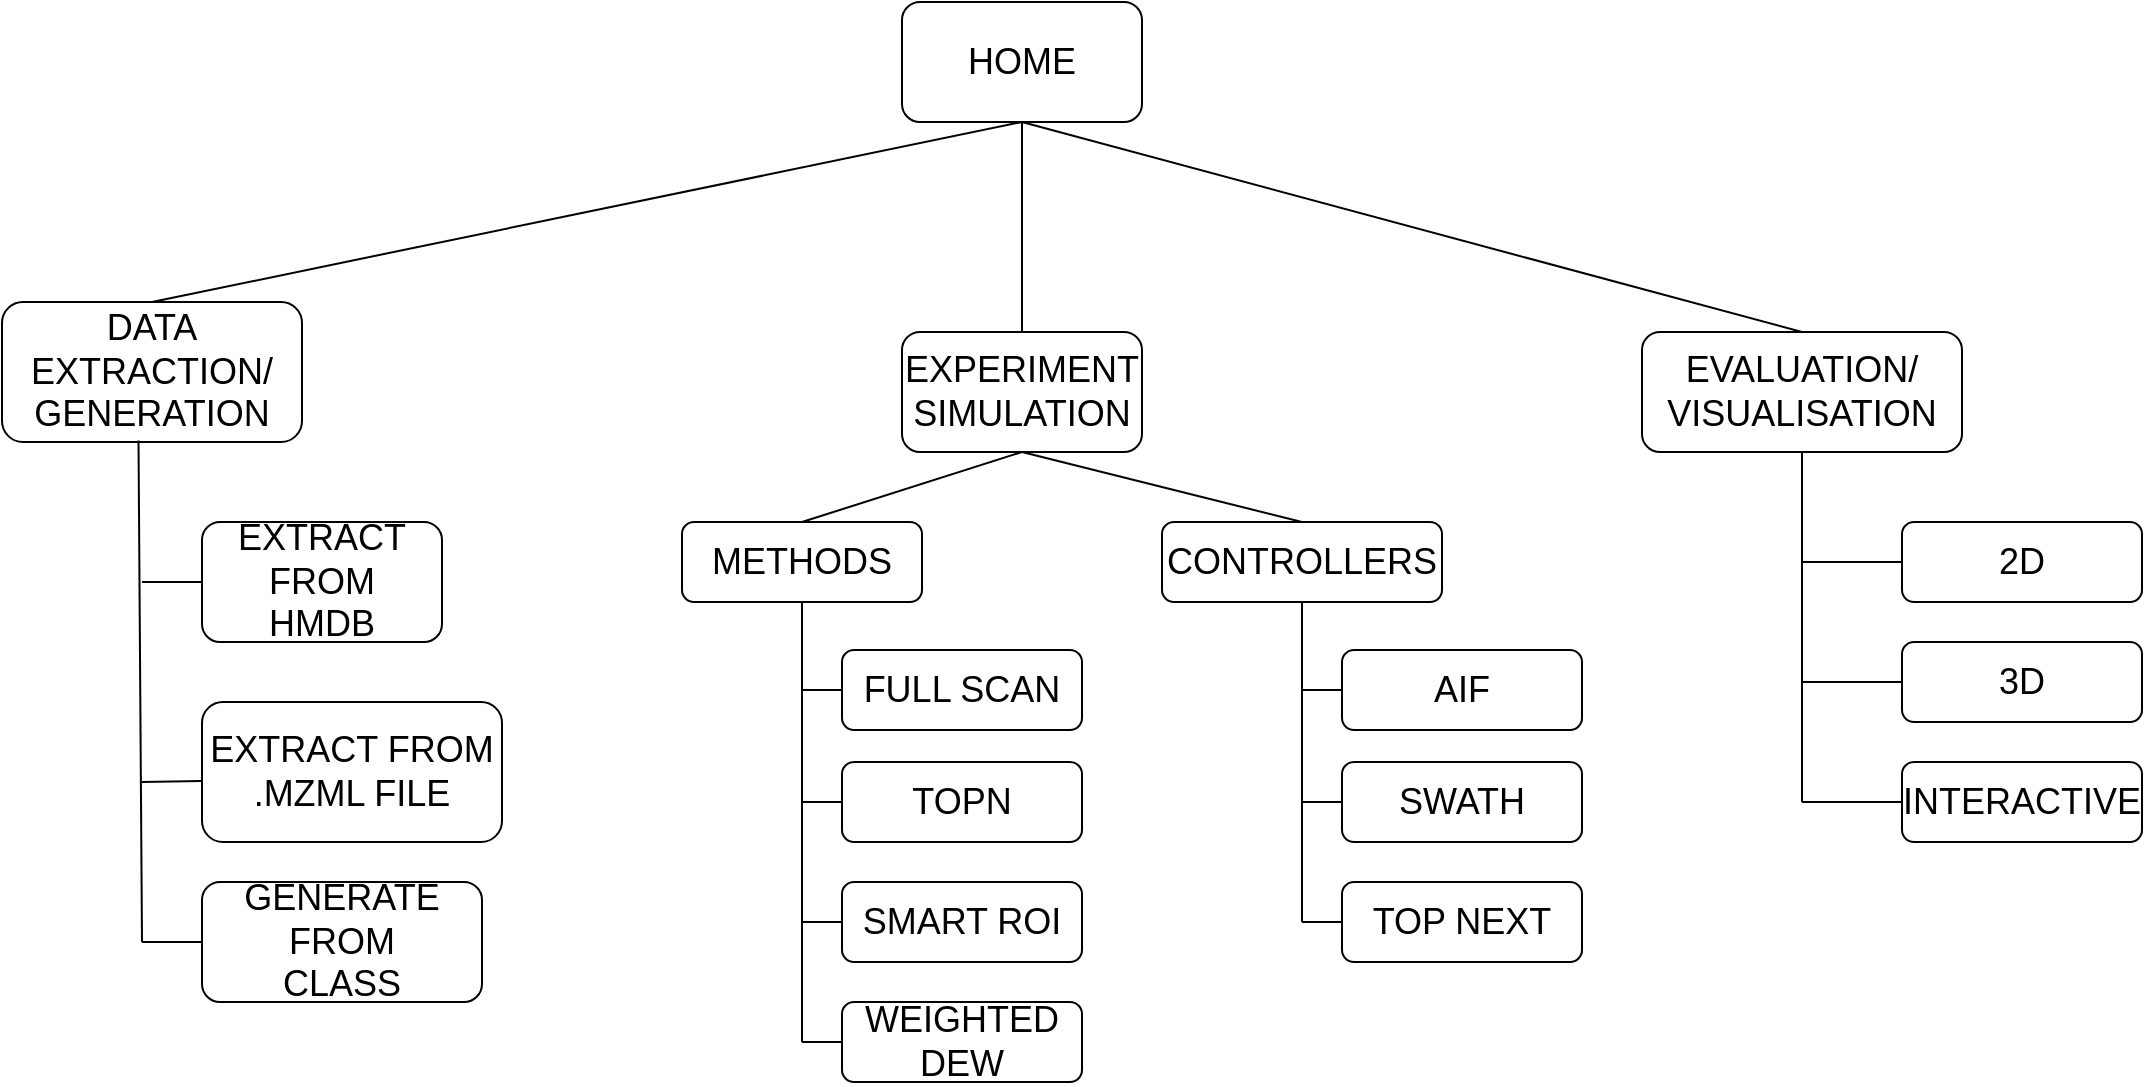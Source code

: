 <mxfile version="20.8.16" type="device"><diagram name="Page-1" id="12Q-MvpSqkBCTu-OSTny"><mxGraphModel dx="271" dy="166" grid="1" gridSize="10" guides="1" tooltips="1" connect="1" arrows="1" fold="1" page="1" pageScale="1" pageWidth="1169" pageHeight="827" math="0" shadow="0"><root><mxCell id="0"/><mxCell id="1" parent="0"/><mxCell id="dC7dIW-e-x338MTsO_4D-1" value="HOME" style="rounded=1;whiteSpace=wrap;html=1;fontSize=18;" vertex="1" parent="1"><mxGeometry x="500" y="50" width="120" height="60" as="geometry"/></mxCell><mxCell id="dC7dIW-e-x338MTsO_4D-2" value="EXPERIMENT&lt;br&gt;SIMULATION" style="rounded=1;whiteSpace=wrap;html=1;fontSize=18;" vertex="1" parent="1"><mxGeometry x="500" y="215" width="120" height="60" as="geometry"/></mxCell><mxCell id="dC7dIW-e-x338MTsO_4D-3" value="EVALUATION/&lt;br&gt;VISUALISATION" style="rounded=1;whiteSpace=wrap;html=1;fontSize=18;" vertex="1" parent="1"><mxGeometry x="870" y="215" width="160" height="60" as="geometry"/></mxCell><mxCell id="dC7dIW-e-x338MTsO_4D-4" value="DATA EXTRACTION/&lt;br&gt;GENERATION" style="rounded=1;whiteSpace=wrap;html=1;fontSize=18;" vertex="1" parent="1"><mxGeometry x="50" y="200" width="150" height="70" as="geometry"/></mxCell><mxCell id="dC7dIW-e-x338MTsO_4D-5" value="" style="endArrow=none;html=1;rounded=0;fontSize=18;entryX=0.5;entryY=1;entryDx=0;entryDy=0;exitX=0.5;exitY=0;exitDx=0;exitDy=0;" edge="1" parent="1" source="dC7dIW-e-x338MTsO_4D-2" target="dC7dIW-e-x338MTsO_4D-1"><mxGeometry width="50" height="50" relative="1" as="geometry"><mxPoint x="450" y="280" as="sourcePoint"/><mxPoint x="500" y="230" as="targetPoint"/></mxGeometry></mxCell><mxCell id="dC7dIW-e-x338MTsO_4D-6" value="" style="endArrow=none;html=1;rounded=0;fontSize=18;entryX=0.5;entryY=1;entryDx=0;entryDy=0;exitX=0.5;exitY=0;exitDx=0;exitDy=0;" edge="1" parent="1" source="dC7dIW-e-x338MTsO_4D-4" target="dC7dIW-e-x338MTsO_4D-1"><mxGeometry width="50" height="50" relative="1" as="geometry"><mxPoint x="450" y="280" as="sourcePoint"/><mxPoint x="500" y="230" as="targetPoint"/></mxGeometry></mxCell><mxCell id="dC7dIW-e-x338MTsO_4D-7" value="" style="endArrow=none;html=1;rounded=0;fontSize=18;entryX=0.5;entryY=1;entryDx=0;entryDy=0;exitX=0.5;exitY=0;exitDx=0;exitDy=0;" edge="1" parent="1" source="dC7dIW-e-x338MTsO_4D-3" target="dC7dIW-e-x338MTsO_4D-1"><mxGeometry width="50" height="50" relative="1" as="geometry"><mxPoint x="450" y="280" as="sourcePoint"/><mxPoint x="500" y="230" as="targetPoint"/></mxGeometry></mxCell><mxCell id="dC7dIW-e-x338MTsO_4D-8" value="GENERATE&lt;br&gt;FROM&lt;br&gt;CLASS" style="rounded=1;whiteSpace=wrap;html=1;fontSize=18;" vertex="1" parent="1"><mxGeometry x="150" y="490" width="140" height="60" as="geometry"/></mxCell><mxCell id="dC7dIW-e-x338MTsO_4D-9" value="EXTRACT FROM&lt;br&gt;.MZML FILE" style="rounded=1;whiteSpace=wrap;html=1;fontSize=18;" vertex="1" parent="1"><mxGeometry x="150" y="400" width="150" height="70" as="geometry"/></mxCell><mxCell id="dC7dIW-e-x338MTsO_4D-10" value="EXTRACT FROM&lt;br&gt;HMDB" style="rounded=1;whiteSpace=wrap;html=1;fontSize=18;" vertex="1" parent="1"><mxGeometry x="150" y="310" width="120" height="60" as="geometry"/></mxCell><mxCell id="dC7dIW-e-x338MTsO_4D-11" value="" style="endArrow=none;html=1;rounded=0;fontSize=18;entryX=0.455;entryY=0.99;entryDx=0;entryDy=0;entryPerimeter=0;" edge="1" parent="1" target="dC7dIW-e-x338MTsO_4D-4"><mxGeometry width="50" height="50" relative="1" as="geometry"><mxPoint x="120" y="520" as="sourcePoint"/><mxPoint x="530" y="440" as="targetPoint"/></mxGeometry></mxCell><mxCell id="dC7dIW-e-x338MTsO_4D-12" value="" style="endArrow=none;html=1;rounded=0;fontSize=18;entryX=0;entryY=0.5;entryDx=0;entryDy=0;" edge="1" parent="1" target="dC7dIW-e-x338MTsO_4D-8"><mxGeometry width="50" height="50" relative="1" as="geometry"><mxPoint x="120" y="520" as="sourcePoint"/><mxPoint x="530" y="440" as="targetPoint"/></mxGeometry></mxCell><mxCell id="dC7dIW-e-x338MTsO_4D-17" value="" style="endArrow=none;html=1;rounded=0;fontSize=18;exitX=0;exitY=0.5;exitDx=0;exitDy=0;" edge="1" parent="1" source="dC7dIW-e-x338MTsO_4D-10"><mxGeometry width="50" height="50" relative="1" as="geometry"><mxPoint x="230" y="430" as="sourcePoint"/><mxPoint x="120" y="340" as="targetPoint"/></mxGeometry></mxCell><mxCell id="dC7dIW-e-x338MTsO_4D-18" value="" style="endArrow=none;html=1;rounded=0;fontSize=18;exitX=-0.002;exitY=0.564;exitDx=0;exitDy=0;exitPerimeter=0;" edge="1" parent="1" source="dC7dIW-e-x338MTsO_4D-9"><mxGeometry width="50" height="50" relative="1" as="geometry"><mxPoint x="230" y="430" as="sourcePoint"/><mxPoint x="120" y="440" as="targetPoint"/></mxGeometry></mxCell><mxCell id="dC7dIW-e-x338MTsO_4D-21" value="METHODS" style="rounded=1;whiteSpace=wrap;html=1;fontSize=18;" vertex="1" parent="1"><mxGeometry x="390" y="310" width="120" height="40" as="geometry"/></mxCell><mxCell id="dC7dIW-e-x338MTsO_4D-22" value="CONTROLLERS" style="rounded=1;whiteSpace=wrap;html=1;fontSize=18;" vertex="1" parent="1"><mxGeometry x="630" y="310" width="140" height="40" as="geometry"/></mxCell><mxCell id="dC7dIW-e-x338MTsO_4D-23" value="" style="endArrow=none;html=1;rounded=0;fontSize=18;entryX=0.5;entryY=1;entryDx=0;entryDy=0;exitX=0.5;exitY=0;exitDx=0;exitDy=0;" edge="1" parent="1" source="dC7dIW-e-x338MTsO_4D-21" target="dC7dIW-e-x338MTsO_4D-2"><mxGeometry width="50" height="50" relative="1" as="geometry"><mxPoint x="490" y="390" as="sourcePoint"/><mxPoint x="540" y="340" as="targetPoint"/></mxGeometry></mxCell><mxCell id="dC7dIW-e-x338MTsO_4D-24" value="" style="endArrow=none;html=1;rounded=0;fontSize=18;entryX=0.5;entryY=1;entryDx=0;entryDy=0;exitX=0.5;exitY=0;exitDx=0;exitDy=0;" edge="1" parent="1" source="dC7dIW-e-x338MTsO_4D-22" target="dC7dIW-e-x338MTsO_4D-2"><mxGeometry width="50" height="50" relative="1" as="geometry"><mxPoint x="490" y="390" as="sourcePoint"/><mxPoint x="540" y="340" as="targetPoint"/></mxGeometry></mxCell><mxCell id="dC7dIW-e-x338MTsO_4D-25" value="" style="endArrow=none;html=1;rounded=0;fontSize=18;entryX=0.5;entryY=1;entryDx=0;entryDy=0;" edge="1" parent="1" target="dC7dIW-e-x338MTsO_4D-21"><mxGeometry width="50" height="50" relative="1" as="geometry"><mxPoint x="450" y="570" as="sourcePoint"/><mxPoint x="540" y="460" as="targetPoint"/></mxGeometry></mxCell><mxCell id="dC7dIW-e-x338MTsO_4D-27" value="FULL SCAN" style="rounded=1;whiteSpace=wrap;html=1;fontSize=18;" vertex="1" parent="1"><mxGeometry x="470" y="374" width="120" height="40" as="geometry"/></mxCell><mxCell id="dC7dIW-e-x338MTsO_4D-28" value="TOPN" style="rounded=1;whiteSpace=wrap;html=1;fontSize=18;" vertex="1" parent="1"><mxGeometry x="470" y="430" width="120" height="40" as="geometry"/></mxCell><mxCell id="dC7dIW-e-x338MTsO_4D-29" value="SMART ROI" style="rounded=1;whiteSpace=wrap;html=1;fontSize=18;" vertex="1" parent="1"><mxGeometry x="470" y="490" width="120" height="40" as="geometry"/></mxCell><mxCell id="dC7dIW-e-x338MTsO_4D-30" value="WEIGHTED DEW" style="rounded=1;whiteSpace=wrap;html=1;fontSize=18;" vertex="1" parent="1"><mxGeometry x="470" y="550" width="120" height="40" as="geometry"/></mxCell><mxCell id="dC7dIW-e-x338MTsO_4D-31" value="" style="endArrow=none;html=1;rounded=0;fontSize=18;entryX=0;entryY=0.5;entryDx=0;entryDy=0;" edge="1" parent="1" target="dC7dIW-e-x338MTsO_4D-30"><mxGeometry width="50" height="50" relative="1" as="geometry"><mxPoint x="450" y="570" as="sourcePoint"/><mxPoint x="460" y="560" as="targetPoint"/></mxGeometry></mxCell><mxCell id="dC7dIW-e-x338MTsO_4D-32" value="" style="endArrow=none;html=1;rounded=0;fontSize=18;entryX=0;entryY=0.5;entryDx=0;entryDy=0;" edge="1" parent="1" target="dC7dIW-e-x338MTsO_4D-29"><mxGeometry width="50" height="50" relative="1" as="geometry"><mxPoint x="450" y="510" as="sourcePoint"/><mxPoint x="490" y="520" as="targetPoint"/></mxGeometry></mxCell><mxCell id="dC7dIW-e-x338MTsO_4D-33" value="" style="endArrow=none;html=1;rounded=0;fontSize=18;entryX=0;entryY=0.5;entryDx=0;entryDy=0;" edge="1" parent="1" target="dC7dIW-e-x338MTsO_4D-28"><mxGeometry width="50" height="50" relative="1" as="geometry"><mxPoint x="450" y="450" as="sourcePoint"/><mxPoint x="490" y="450" as="targetPoint"/></mxGeometry></mxCell><mxCell id="dC7dIW-e-x338MTsO_4D-34" value="" style="endArrow=none;html=1;rounded=0;fontSize=18;entryX=0;entryY=0.5;entryDx=0;entryDy=0;" edge="1" parent="1" target="dC7dIW-e-x338MTsO_4D-27"><mxGeometry width="50" height="50" relative="1" as="geometry"><mxPoint x="450" y="394" as="sourcePoint"/><mxPoint x="490" y="370" as="targetPoint"/></mxGeometry></mxCell><mxCell id="dC7dIW-e-x338MTsO_4D-35" value="AIF" style="rounded=1;whiteSpace=wrap;html=1;fontSize=18;" vertex="1" parent="1"><mxGeometry x="720" y="374" width="120" height="40" as="geometry"/></mxCell><mxCell id="dC7dIW-e-x338MTsO_4D-36" value="SWATH" style="rounded=1;whiteSpace=wrap;html=1;fontSize=18;" vertex="1" parent="1"><mxGeometry x="720" y="430" width="120" height="40" as="geometry"/></mxCell><mxCell id="dC7dIW-e-x338MTsO_4D-37" value="TOP NEXT" style="rounded=1;whiteSpace=wrap;html=1;fontSize=18;" vertex="1" parent="1"><mxGeometry x="720" y="490" width="120" height="40" as="geometry"/></mxCell><mxCell id="dC7dIW-e-x338MTsO_4D-40" value="" style="endArrow=none;html=1;rounded=0;fontSize=18;entryX=0;entryY=0.5;entryDx=0;entryDy=0;" edge="1" parent="1" target="dC7dIW-e-x338MTsO_4D-37"><mxGeometry width="50" height="50" relative="1" as="geometry"><mxPoint x="700" y="510.0" as="sourcePoint"/><mxPoint x="740" y="520" as="targetPoint"/></mxGeometry></mxCell><mxCell id="dC7dIW-e-x338MTsO_4D-41" value="" style="endArrow=none;html=1;rounded=0;fontSize=18;entryX=0;entryY=0.5;entryDx=0;entryDy=0;" edge="1" parent="1" target="dC7dIW-e-x338MTsO_4D-36"><mxGeometry width="50" height="50" relative="1" as="geometry"><mxPoint x="700" y="450.0" as="sourcePoint"/><mxPoint x="740" y="450" as="targetPoint"/></mxGeometry></mxCell><mxCell id="dC7dIW-e-x338MTsO_4D-42" value="" style="endArrow=none;html=1;rounded=0;fontSize=18;entryX=0;entryY=0.5;entryDx=0;entryDy=0;" edge="1" parent="1" target="dC7dIW-e-x338MTsO_4D-35"><mxGeometry width="50" height="50" relative="1" as="geometry"><mxPoint x="700" y="394" as="sourcePoint"/><mxPoint x="740" y="370" as="targetPoint"/></mxGeometry></mxCell><mxCell id="dC7dIW-e-x338MTsO_4D-43" value="" style="endArrow=none;html=1;rounded=0;fontSize=18;exitX=0.5;exitY=1;exitDx=0;exitDy=0;" edge="1" parent="1" source="dC7dIW-e-x338MTsO_4D-22"><mxGeometry width="50" height="50" relative="1" as="geometry"><mxPoint x="600" y="490" as="sourcePoint"/><mxPoint x="700" y="510" as="targetPoint"/></mxGeometry></mxCell><mxCell id="dC7dIW-e-x338MTsO_4D-44" value="2D" style="rounded=1;whiteSpace=wrap;html=1;fontSize=18;" vertex="1" parent="1"><mxGeometry x="1000" y="310" width="120" height="40" as="geometry"/></mxCell><mxCell id="dC7dIW-e-x338MTsO_4D-45" value="3D" style="rounded=1;whiteSpace=wrap;html=1;fontSize=18;" vertex="1" parent="1"><mxGeometry x="1000" y="370" width="120" height="40" as="geometry"/></mxCell><mxCell id="dC7dIW-e-x338MTsO_4D-46" value="INTERACTIVE" style="rounded=1;whiteSpace=wrap;html=1;fontSize=18;" vertex="1" parent="1"><mxGeometry x="1000" y="430" width="120" height="40" as="geometry"/></mxCell><mxCell id="dC7dIW-e-x338MTsO_4D-47" value="" style="endArrow=none;html=1;rounded=0;fontSize=18;entryX=0;entryY=0.5;entryDx=0;entryDy=0;" edge="1" parent="1" target="dC7dIW-e-x338MTsO_4D-46"><mxGeometry width="50" height="50" relative="1" as="geometry"><mxPoint x="950" y="450" as="sourcePoint"/><mxPoint x="1060" y="456" as="targetPoint"/></mxGeometry></mxCell><mxCell id="dC7dIW-e-x338MTsO_4D-48" value="" style="endArrow=none;html=1;rounded=0;fontSize=18;entryX=0;entryY=0.5;entryDx=0;entryDy=0;" edge="1" parent="1" target="dC7dIW-e-x338MTsO_4D-45"><mxGeometry width="50" height="50" relative="1" as="geometry"><mxPoint x="950" y="390" as="sourcePoint"/><mxPoint x="1060" y="386" as="targetPoint"/></mxGeometry></mxCell><mxCell id="dC7dIW-e-x338MTsO_4D-51" value="" style="endArrow=none;html=1;rounded=0;fontSize=18;entryX=0.5;entryY=1;entryDx=0;entryDy=0;" edge="1" parent="1" target="dC7dIW-e-x338MTsO_4D-3"><mxGeometry width="50" height="50" relative="1" as="geometry"><mxPoint x="950" y="450" as="sourcePoint"/><mxPoint x="930" y="390" as="targetPoint"/></mxGeometry></mxCell><mxCell id="dC7dIW-e-x338MTsO_4D-53" value="" style="endArrow=none;html=1;rounded=0;fontSize=18;" edge="1" parent="1"><mxGeometry width="50" height="50" relative="1" as="geometry"><mxPoint x="1000" y="330" as="sourcePoint"/><mxPoint x="950" y="330" as="targetPoint"/></mxGeometry></mxCell></root></mxGraphModel></diagram></mxfile>